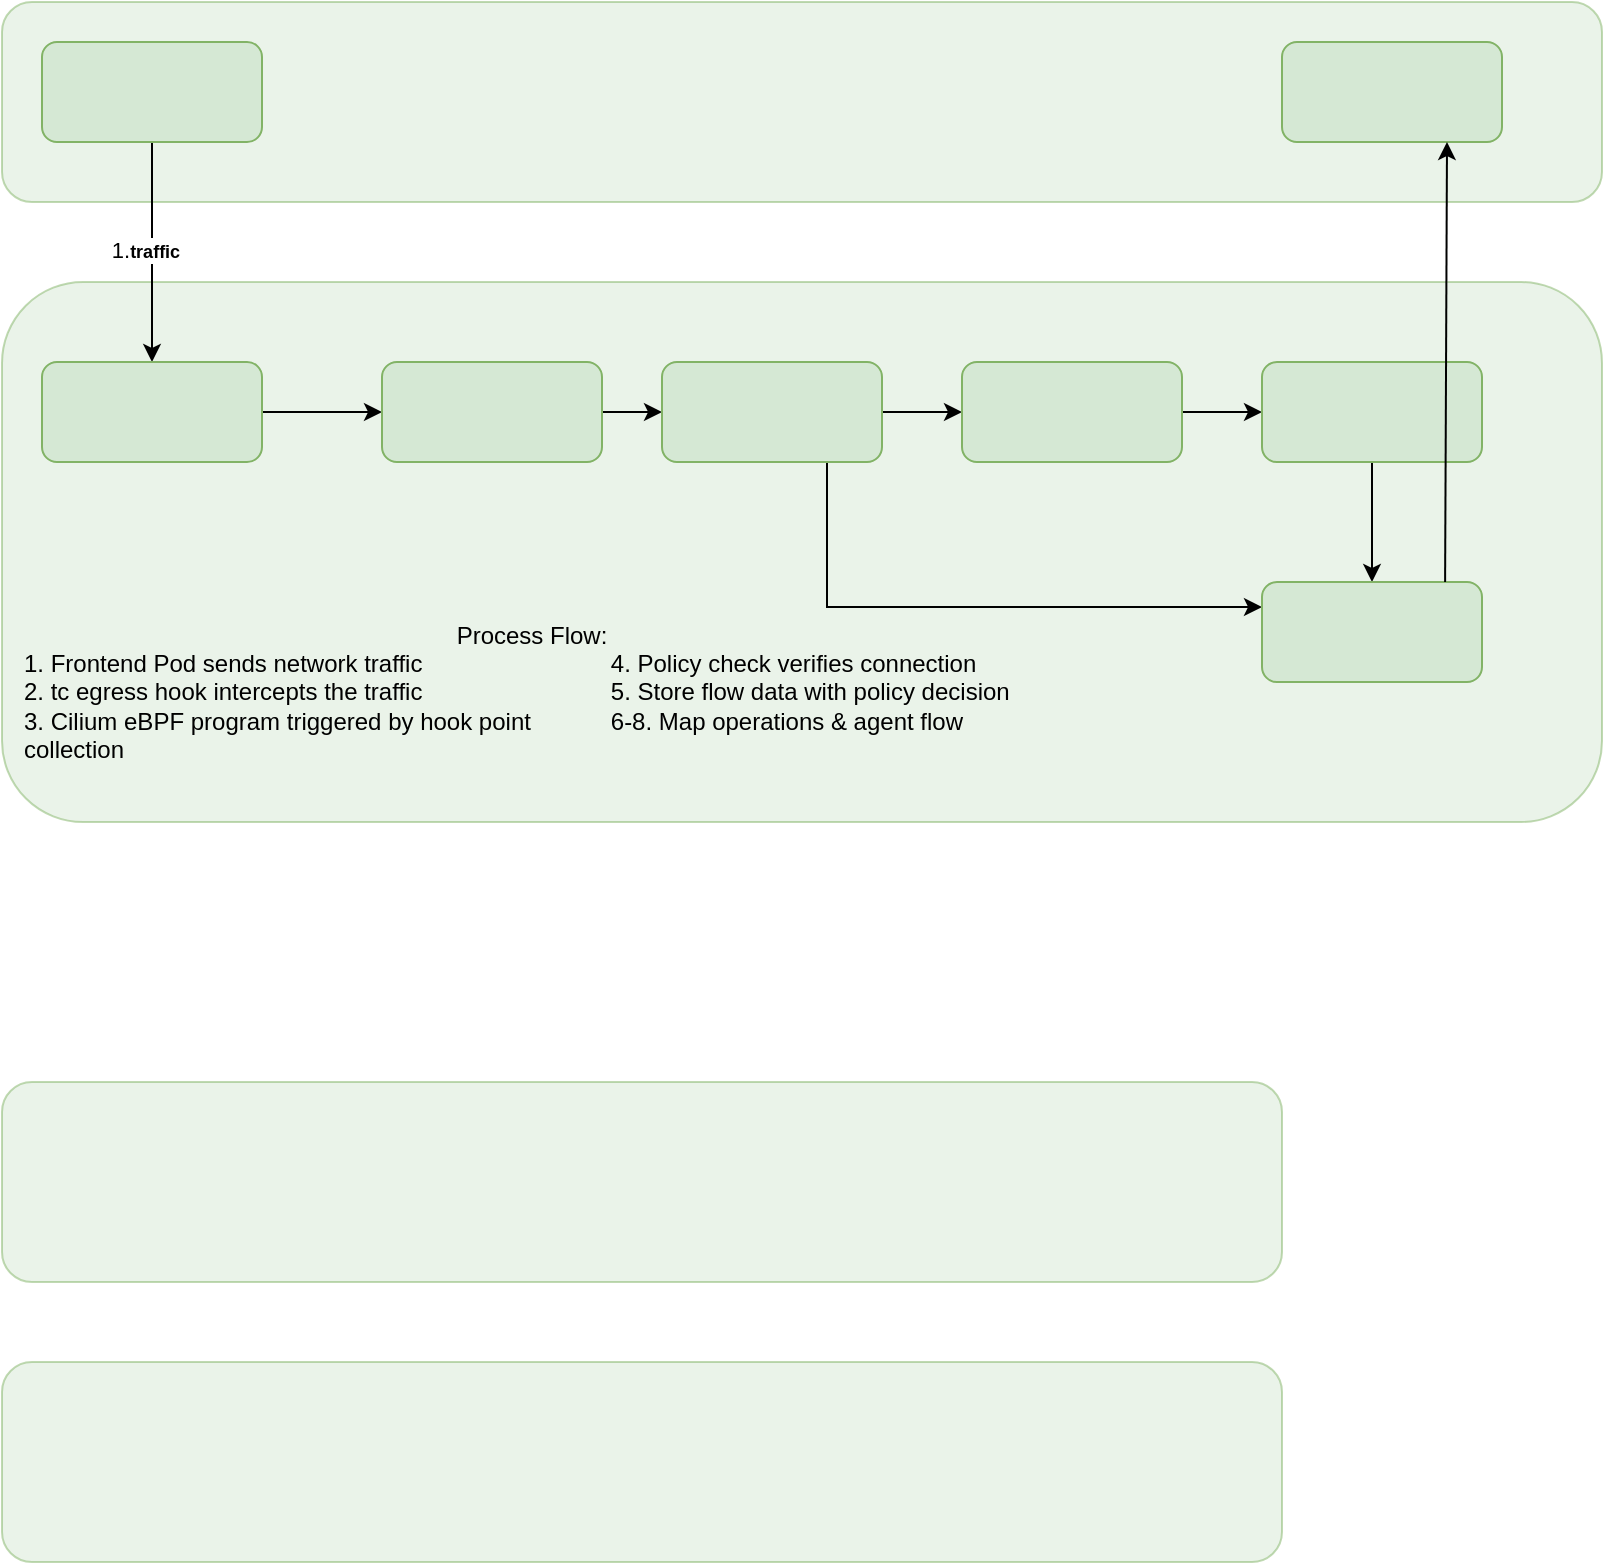 <mxfile version="28.0.5">
  <diagram name="Page-1" id="CFkTU83PlunPRarvs-fn">
    <mxGraphModel dx="971" dy="533" grid="1" gridSize="10" guides="1" tooltips="1" connect="1" arrows="1" fold="1" page="1" pageScale="1" pageWidth="850" pageHeight="1100" math="0" shadow="0">
      <root>
        <mxCell id="0" />
        <mxCell id="1" parent="0" />
        <mxCell id="uTGP6NqTZdfKWgKjHSfX-3" value="" style="rounded=1;whiteSpace=wrap;html=1;fillColor=#d5e8d4;strokeColor=#82b366;glass=0;shadow=0;opacity=50;" parent="1" vertex="1">
          <mxGeometry x="20" y="640" width="640" height="100" as="geometry" />
        </mxCell>
        <mxCell id="uTGP6NqTZdfKWgKjHSfX-4" value="" style="rounded=1;whiteSpace=wrap;html=1;fillColor=#d5e8d4;strokeColor=#82b366;glass=0;shadow=0;opacity=50;" parent="1" vertex="1">
          <mxGeometry x="20" y="780" width="640" height="100" as="geometry" />
        </mxCell>
        <mxCell id="uTGP6NqTZdfKWgKjHSfX-2" value="" style="rounded=1;whiteSpace=wrap;html=1;fillColor=#d5e8d4;strokeColor=#82b366;glass=0;shadow=0;opacity=50;" parent="1" vertex="1">
          <mxGeometry x="20" y="240" width="800" height="270" as="geometry" />
        </mxCell>
        <mxCell id="t9Bq_UQ6VEND_BJtQZHo-1" value="" style="rounded=1;whiteSpace=wrap;html=1;fillColor=#d5e8d4;strokeColor=#82b366;glass=0;shadow=0;opacity=50;" parent="1" vertex="1">
          <mxGeometry x="20" y="100" width="800" height="100" as="geometry" />
        </mxCell>
        <mxCell id="BXnyXIVlkYdwDWb7RC4q-12" value="" style="edgeStyle=orthogonalEdgeStyle;rounded=0;orthogonalLoop=1;jettySize=auto;html=1;" parent="1" source="t9Bq_UQ6VEND_BJtQZHo-2" target="BXnyXIVlkYdwDWb7RC4q-2" edge="1">
          <mxGeometry relative="1" as="geometry" />
        </mxCell>
        <mxCell id="OSacZbQIrs5ra-HvR3IC-10" value="1.&lt;span style=&quot;font-family: Arial, sans-serif; font-size: 9px; font-weight: 700; text-align: start;&quot;&gt;traffic&lt;/span&gt;&amp;nbsp;" style="edgeLabel;html=1;align=center;verticalAlign=middle;resizable=0;points=[];" vertex="1" connectable="0" parent="BXnyXIVlkYdwDWb7RC4q-12">
          <mxGeometry x="-0.024" y="-2" relative="1" as="geometry">
            <mxPoint as="offset" />
          </mxGeometry>
        </mxCell>
        <mxCell id="t9Bq_UQ6VEND_BJtQZHo-2" value="" style="rounded=1;whiteSpace=wrap;html=1;fillColor=#d5e8d4;strokeColor=#82b366;" parent="1" vertex="1">
          <mxGeometry x="40" y="120" width="110" height="50" as="geometry" />
        </mxCell>
        <mxCell id="BXnyXIVlkYdwDWb7RC4q-1" value="" style="rounded=1;whiteSpace=wrap;html=1;fillColor=#d5e8d4;strokeColor=#82b366;" parent="1" vertex="1">
          <mxGeometry x="660" y="120" width="110" height="50" as="geometry" />
        </mxCell>
        <mxCell id="OSacZbQIrs5ra-HvR3IC-17" value="" style="edgeStyle=none;shape=connector;rounded=0;orthogonalLoop=1;jettySize=auto;html=1;strokeColor=default;align=center;verticalAlign=middle;fontFamily=Helvetica;fontSize=11;fontColor=default;labelBackgroundColor=default;endArrow=classic;" edge="1" parent="1" source="BXnyXIVlkYdwDWb7RC4q-2" target="BXnyXIVlkYdwDWb7RC4q-3">
          <mxGeometry relative="1" as="geometry" />
        </mxCell>
        <mxCell id="BXnyXIVlkYdwDWb7RC4q-2" value="" style="rounded=1;whiteSpace=wrap;html=1;fillColor=#d5e8d4;strokeColor=#82b366;" parent="1" vertex="1">
          <mxGeometry x="40" y="280" width="110" height="50" as="geometry" />
        </mxCell>
        <mxCell id="OSacZbQIrs5ra-HvR3IC-5" value="" style="edgeStyle=orthogonalEdgeStyle;rounded=0;orthogonalLoop=1;jettySize=auto;html=1;" edge="1" parent="1" source="BXnyXIVlkYdwDWb7RC4q-3" target="BXnyXIVlkYdwDWb7RC4q-4">
          <mxGeometry relative="1" as="geometry" />
        </mxCell>
        <mxCell id="BXnyXIVlkYdwDWb7RC4q-3" value="" style="rounded=1;whiteSpace=wrap;html=1;fillColor=#d5e8d4;strokeColor=#82b366;" parent="1" vertex="1">
          <mxGeometry x="210" y="280" width="110" height="50" as="geometry" />
        </mxCell>
        <mxCell id="BXnyXIVlkYdwDWb7RC4q-10" value="" style="edgeStyle=orthogonalEdgeStyle;rounded=0;orthogonalLoop=1;jettySize=auto;html=1;" parent="1" source="BXnyXIVlkYdwDWb7RC4q-4" target="BXnyXIVlkYdwDWb7RC4q-5" edge="1">
          <mxGeometry relative="1" as="geometry" />
        </mxCell>
        <mxCell id="BXnyXIVlkYdwDWb7RC4q-16" style="edgeStyle=orthogonalEdgeStyle;rounded=0;orthogonalLoop=1;jettySize=auto;html=1;exitX=0.75;exitY=1;exitDx=0;exitDy=0;entryX=0;entryY=0.25;entryDx=0;entryDy=0;" parent="1" source="BXnyXIVlkYdwDWb7RC4q-4" target="BXnyXIVlkYdwDWb7RC4q-7" edge="1">
          <mxGeometry relative="1" as="geometry" />
        </mxCell>
        <mxCell id="BXnyXIVlkYdwDWb7RC4q-4" value="" style="rounded=1;whiteSpace=wrap;html=1;fillColor=#d5e8d4;strokeColor=#82b366;" parent="1" vertex="1">
          <mxGeometry x="350" y="280" width="110" height="50" as="geometry" />
        </mxCell>
        <mxCell id="BXnyXIVlkYdwDWb7RC4q-11" value="" style="edgeStyle=orthogonalEdgeStyle;rounded=0;orthogonalLoop=1;jettySize=auto;html=1;" parent="1" source="BXnyXIVlkYdwDWb7RC4q-5" target="BXnyXIVlkYdwDWb7RC4q-6" edge="1">
          <mxGeometry relative="1" as="geometry" />
        </mxCell>
        <mxCell id="BXnyXIVlkYdwDWb7RC4q-5" value="" style="rounded=1;whiteSpace=wrap;html=1;fillColor=#d5e8d4;strokeColor=#82b366;" parent="1" vertex="1">
          <mxGeometry x="500" y="280" width="110" height="50" as="geometry" />
        </mxCell>
        <mxCell id="BXnyXIVlkYdwDWb7RC4q-13" value="" style="edgeStyle=orthogonalEdgeStyle;rounded=0;orthogonalLoop=1;jettySize=auto;html=1;" parent="1" source="BXnyXIVlkYdwDWb7RC4q-6" target="BXnyXIVlkYdwDWb7RC4q-7" edge="1">
          <mxGeometry relative="1" as="geometry" />
        </mxCell>
        <mxCell id="BXnyXIVlkYdwDWb7RC4q-7" value="" style="rounded=1;whiteSpace=wrap;html=1;fillColor=#d5e8d4;strokeColor=#82b366;" parent="1" vertex="1">
          <mxGeometry x="650" y="390" width="110" height="50" as="geometry" />
        </mxCell>
        <mxCell id="BXnyXIVlkYdwDWb7RC4q-22" value="&lt;div&gt;&lt;div&gt;Process Flow:&lt;/div&gt;&lt;div style=&quot;text-align: left;&quot;&gt;&lt;span style=&quot;background-color: transparent; color: light-dark(rgb(0, 0, 0), rgb(255, 255, 255));&quot;&gt;1. Frontend Pod sends network traffic&amp;nbsp;&lt;span style=&quot;white-space: pre;&quot;&gt;&#x9;&lt;/span&gt;&lt;span style=&quot;white-space: pre;&quot;&gt;&#x9;&lt;/span&gt;&lt;span style=&quot;white-space: pre;&quot;&gt;&#x9;&lt;/span&gt;&lt;span style=&quot;white-space: pre;&quot;&gt;&#x9;&lt;/span&gt;&lt;/span&gt;&lt;span style=&quot;background-color: transparent; color: light-dark(rgb(0, 0, 0), rgb(255, 255, 255));&quot;&gt;4. Policy check verifies connection&lt;/span&gt;&lt;/div&gt;&lt;blockquote style=&quot;margin: 0px 0px 0px 40px; border: none; padding: 0px;&quot;&gt;&lt;blockquote style=&quot;margin: 0px 0px 0px 40px; border: none; padding: 0px;&quot;&gt;&lt;blockquote style=&quot;margin: 0px 0px 0px 40px; border: none; padding: 0px;&quot;&gt;&lt;blockquote style=&quot;margin: 0px 0px 0px 40px; border: none; padding: 0px;&quot;&gt;&lt;blockquote style=&quot;margin: 0px 0px 0px 40px; border: none; padding: 0px;&quot;&gt;&lt;blockquote style=&quot;margin: 0px 0px 0px 40px; border: none; padding: 0px;&quot;&gt;&lt;blockquote style=&quot;margin: 0px 0px 0px 40px; border: none; padding: 0px;&quot;&gt;&lt;div&gt;&lt;/div&gt;&lt;/blockquote&gt;&lt;/blockquote&gt;&lt;/blockquote&gt;&lt;/blockquote&gt;&lt;/blockquote&gt;&lt;/blockquote&gt;&lt;/blockquote&gt;&lt;div style=&quot;text-align: left;&quot;&gt;2. tc egress hook intercepts the traffic&amp;nbsp;&lt;span style=&quot;white-space: pre;&quot;&gt;&#x9;&lt;/span&gt;&lt;span style=&quot;white-space: pre;&quot;&gt;&#x9;&lt;/span&gt;&lt;span style=&quot;white-space: pre;&quot;&gt;&#x9;&lt;/span&gt;&lt;span style=&quot;white-space: pre;&quot;&gt;&#x9;&lt;/span&gt;&lt;span style=&quot;background-color: transparent; color: light-dark(rgb(0, 0, 0), rgb(255, 255, 255));&quot;&gt;5. Store flow data with policy decision&lt;/span&gt;&lt;/div&gt;&lt;div style=&quot;text-align: left;&quot;&gt;3. Cilium eBPF program triggered by hook point&amp;nbsp;&lt;span style=&quot;white-space: pre;&quot;&gt;&#x9;&lt;/span&gt;&lt;span style=&quot;white-space: pre;&quot;&gt;&#x9;&lt;/span&gt;&lt;span style=&quot;background-color: transparent; color: light-dark(rgb(0, 0, 0), rgb(255, 255, 255));&quot;&gt;6-8. Map operations &amp;amp; agent flow collection&lt;/span&gt;&lt;/div&gt;&lt;/div&gt;" style="text;html=1;align=center;verticalAlign=middle;whiteSpace=wrap;rounded=0;" parent="1" vertex="1">
          <mxGeometry x="30" y="380" width="510" height="130" as="geometry" />
        </mxCell>
        <mxCell id="BXnyXIVlkYdwDWb7RC4q-6" value="" style="rounded=1;whiteSpace=wrap;html=1;fillColor=#d5e8d4;strokeColor=#82b366;" parent="1" vertex="1">
          <mxGeometry x="650" y="280" width="110" height="50" as="geometry" />
        </mxCell>
        <mxCell id="OSacZbQIrs5ra-HvR3IC-3" value="" style="endArrow=classic;html=1;rounded=0;entryX=0.75;entryY=1;entryDx=0;entryDy=0;exitX=0.855;exitY=0.047;exitDx=0;exitDy=0;exitPerimeter=0;" edge="1" parent="1" target="BXnyXIVlkYdwDWb7RC4q-1">
          <mxGeometry width="50" height="50" relative="1" as="geometry">
            <mxPoint x="741.55" y="390" as="sourcePoint" />
            <mxPoint x="740" y="167.65" as="targetPoint" />
          </mxGeometry>
        </mxCell>
      </root>
    </mxGraphModel>
  </diagram>
</mxfile>
